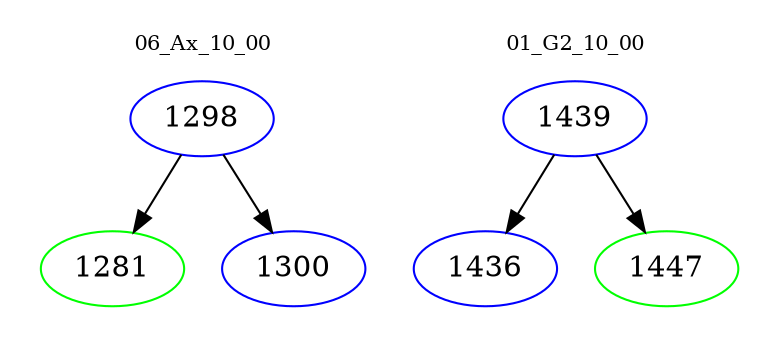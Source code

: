digraph{
subgraph cluster_0 {
color = white
label = "06_Ax_10_00";
fontsize=10;
T0_1298 [label="1298", color="blue"]
T0_1298 -> T0_1281 [color="black"]
T0_1281 [label="1281", color="green"]
T0_1298 -> T0_1300 [color="black"]
T0_1300 [label="1300", color="blue"]
}
subgraph cluster_1 {
color = white
label = "01_G2_10_00";
fontsize=10;
T1_1439 [label="1439", color="blue"]
T1_1439 -> T1_1436 [color="black"]
T1_1436 [label="1436", color="blue"]
T1_1439 -> T1_1447 [color="black"]
T1_1447 [label="1447", color="green"]
}
}
